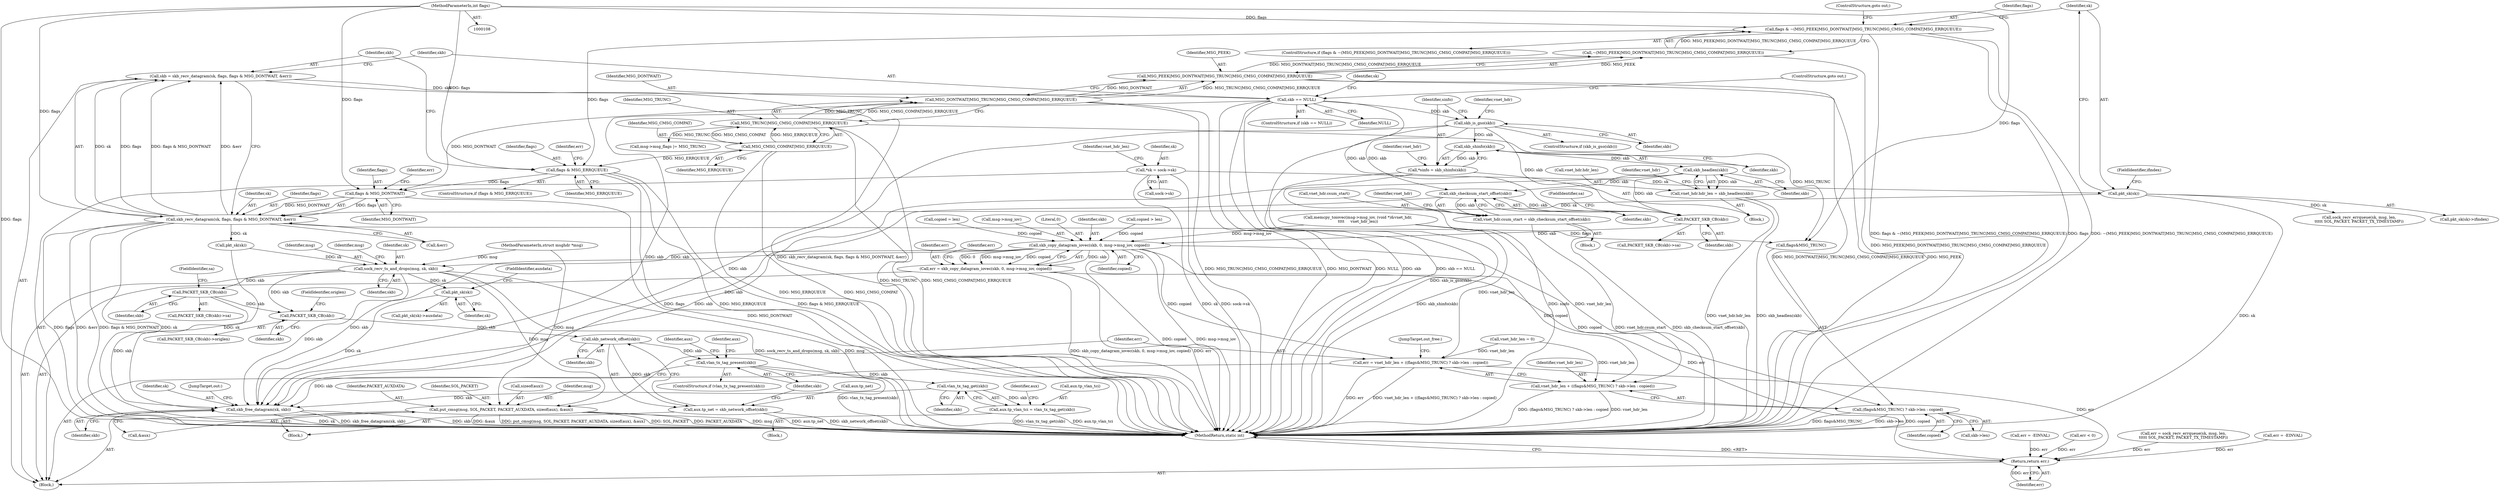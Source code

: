 digraph "0_linux_f3d3342602f8bcbf37d7c46641cb9bca7618eb1c_26@pointer" {
"1000182" [label="(Call,skb == NULL)"];
"1000171" [label="(Call,skb = skb_recv_datagram(sk, flags, flags & MSG_DONTWAIT, &err))"];
"1000173" [label="(Call,skb_recv_datagram(sk, flags, flags & MSG_DONTWAIT, &err))"];
"1000150" [label="(Call,pkt_sk(sk))"];
"1000116" [label="(Call,*sk = sock->sk)"];
"1000176" [label="(Call,flags & MSG_DONTWAIT)"];
"1000158" [label="(Call,flags & MSG_ERRQUEUE)"];
"1000134" [label="(Call,flags & ~(MSG_PEEK|MSG_DONTWAIT|MSG_TRUNC|MSG_CMSG_COMPAT|MSG_ERRQUEUE))"];
"1000113" [label="(MethodParameterIn,int flags)"];
"1000136" [label="(Call,~(MSG_PEEK|MSG_DONTWAIT|MSG_TRUNC|MSG_CMSG_COMPAT|MSG_ERRQUEUE))"];
"1000137" [label="(Call,MSG_PEEK|MSG_DONTWAIT|MSG_TRUNC|MSG_CMSG_COMPAT|MSG_ERRQUEUE)"];
"1000139" [label="(Call,MSG_DONTWAIT|MSG_TRUNC|MSG_CMSG_COMPAT|MSG_ERRQUEUE)"];
"1000141" [label="(Call,MSG_TRUNC|MSG_CMSG_COMPAT|MSG_ERRQUEUE)"];
"1000143" [label="(Call,MSG_CMSG_COMPAT|MSG_ERRQUEUE)"];
"1000212" [label="(Call,skb_is_gso(skb))"];
"1000218" [label="(Call,skb_shinfo(skb))"];
"1000216" [label="(Call,*sinfo = skb_shinfo(skb))"];
"1000224" [label="(Call,skb_headlen(skb))"];
"1000220" [label="(Call,vnet_hdr.hdr_len = skb_headlen(skb))"];
"1000311" [label="(Call,skb_checksum_start_offset(skb))"];
"1000307" [label="(Call,vnet_hdr.csum_start = skb_checksum_start_offset(skb))"];
"1000354" [label="(Call,PACKET_SKB_CB(skb))"];
"1000391" [label="(Call,skb_copy_datagram_iovec(skb, 0, msg->msg_iov, copied))"];
"1000389" [label="(Call,err = skb_copy_datagram_iovec(skb, 0, msg->msg_iov, copied))"];
"1000522" [label="(Return,return err;)"];
"1000401" [label="(Call,sock_recv_ts_and_drops(msg, sk, skb))"];
"1000415" [label="(Call,PACKET_SKB_CB(skb))"];
"1000449" [label="(Call,PACKET_SKB_CB(skb))"];
"1000468" [label="(Call,skb_network_offset(skb))"];
"1000464" [label="(Call,aux.tp_net = skb_network_offset(skb))"];
"1000471" [label="(Call,vlan_tx_tag_present(skb))"];
"1000478" [label="(Call,vlan_tx_tag_get(skb))"];
"1000474" [label="(Call,aux.tp_vlan_tci = vlan_tx_tag_get(skb))"];
"1000518" [label="(Call,skb_free_datagram(sk, skb))"];
"1000423" [label="(Call,pkt_sk(sk))"];
"1000497" [label="(Call,put_cmsg(msg, SOL_PACKET, PACKET_AUXDATA, sizeof(aux), &aux))"];
"1000505" [label="(Call,err = vnet_hdr_len + ((flags&MSG_TRUNC) ? skb->len : copied))"];
"1000507" [label="(Call,vnet_hdr_len + ((flags&MSG_TRUNC) ? skb->len : copied))"];
"1000509" [label="(Call,(flags&MSG_TRUNC) ? skb->len : copied)"];
"1000404" [label="(Identifier,skb)"];
"1000381" [label="(Call,copied = len)"];
"1000175" [label="(Identifier,flags)"];
"1000465" [label="(Call,aux.tp_net)"];
"1000354" [label="(Call,PACKET_SKB_CB(skb))"];
"1000195" [label="(Call,err = -EINVAL)"];
"1000228" [label="(Identifier,vnet_hdr)"];
"1000180" [label="(Identifier,err)"];
"1000449" [label="(Call,PACKET_SKB_CB(skb))"];
"1000500" [label="(Identifier,PACKET_AUXDATA)"];
"1000142" [label="(Identifier,MSG_TRUNC)"];
"1000468" [label="(Call,skb_network_offset(skb))"];
"1000140" [label="(Identifier,MSG_DONTWAIT)"];
"1000472" [label="(Identifier,skb)"];
"1000177" [label="(Identifier,flags)"];
"1000497" [label="(Call,put_cmsg(msg, SOL_PACKET, PACKET_AUXDATA, sizeof(aux), &aux))"];
"1000150" [label="(Call,pkt_sk(sk))"];
"1000478" [label="(Call,vlan_tx_tag_get(skb))"];
"1000422" [label="(Call,pkt_sk(sk)->auxdata)"];
"1000216" [label="(Call,*sinfo = skb_shinfo(skb))"];
"1000111" [label="(MethodParameterIn,struct msghdr *msg)"];
"1000471" [label="(Call,vlan_tx_tag_present(skb))"];
"1000513" [label="(Call,skb->len)"];
"1000394" [label="(Call,msg->msg_iov)"];
"1000145" [label="(Identifier,MSG_ERRQUEUE)"];
"1000189" [label="(Identifier,sk)"];
"1000345" [label="(Call,err < 0)"];
"1000212" [label="(Call,skb_is_gso(skb))"];
"1000393" [label="(Literal,0)"];
"1000217" [label="(Identifier,sinfo)"];
"1000392" [label="(Identifier,skb)"];
"1000114" [label="(Block,)"];
"1000181" [label="(ControlStructure,if (skb == NULL))"];
"1000335" [label="(Call,memcpy_toiovec(msg->msg_iov, (void *)&vnet_hdr,\n\t\t\t\t     vnet_hdr_len))"];
"1000519" [label="(Identifier,sk)"];
"1000182" [label="(Call,skb == NULL)"];
"1000213" [label="(Identifier,skb)"];
"1000424" [label="(Identifier,sk)"];
"1000391" [label="(Call,skb_copy_datagram_iovec(skb, 0, msg->msg_iov, copied))"];
"1000141" [label="(Call,MSG_TRUNC|MSG_CMSG_COMPAT|MSG_ERRQUEUE)"];
"1000162" [label="(Call,err = sock_recv_errqueue(sk, msg, len,\n\t\t\t\t\t SOL_PACKET, PACKET_TX_TIMESTAMP))"];
"1000510" [label="(Call,flags&MSG_TRUNC)"];
"1000183" [label="(Identifier,skb)"];
"1000516" [label="(Identifier,copied)"];
"1000417" [label="(FieldIdentifier,sa)"];
"1000163" [label="(Identifier,err)"];
"1000118" [label="(Call,sock->sk)"];
"1000312" [label="(Identifier,skb)"];
"1000135" [label="(Identifier,flags)"];
"1000176" [label="(Call,flags & MSG_DONTWAIT)"];
"1000129" [label="(Call,err = -EINVAL)"];
"1000520" [label="(Identifier,skb)"];
"1000219" [label="(Identifier,skb)"];
"1000469" [label="(Identifier,skb)"];
"1000185" [label="(ControlStructure,goto out;)"];
"1000222" [label="(Identifier,vnet_hdr)"];
"1000415" [label="(Call,PACKET_SKB_CB(skb))"];
"1000475" [label="(Call,aux.tp_vlan_tci)"];
"1000134" [label="(Call,flags & ~(MSG_PEEK|MSG_DONTWAIT|MSG_TRUNC|MSG_CMSG_COMPAT|MSG_ERRQUEUE))"];
"1000220" [label="(Call,vnet_hdr.hdr_len = skb_headlen(skb))"];
"1000470" [label="(ControlStructure,if (vlan_tx_tag_present(skb)))"];
"1000450" [label="(Identifier,skb)"];
"1000473" [label="(Block,)"];
"1000152" [label="(FieldIdentifier,ifindex)"];
"1000489" [label="(Identifier,aux)"];
"1000126" [label="(Call,vnet_hdr_len = 0)"];
"1000158" [label="(Call,flags & MSG_ERRQUEUE)"];
"1000116" [label="(Call,*sk = sock->sk)"];
"1000214" [label="(Block,)"];
"1000137" [label="(Call,MSG_PEEK|MSG_DONTWAIT|MSG_TRUNC|MSG_CMSG_COMPAT|MSG_ERRQUEUE)"];
"1000474" [label="(Call,aux.tp_vlan_tci = vlan_tx_tag_get(skb))"];
"1000171" [label="(Call,skb = skb_recv_datagram(sk, flags, flags & MSG_DONTWAIT, &err))"];
"1000188" [label="(Call,pkt_sk(sk))"];
"1000143" [label="(Call,MSG_CMSG_COMPAT|MSG_ERRQUEUE)"];
"1000507" [label="(Call,vnet_hdr_len + ((flags&MSG_TRUNC) ? skb->len : copied))"];
"1000499" [label="(Identifier,SOL_PACKET)"];
"1000501" [label="(Call,sizeof(aux))"];
"1000416" [label="(Identifier,skb)"];
"1000503" [label="(Call,&aux)"];
"1000426" [label="(Block,)"];
"1000117" [label="(Identifier,sk)"];
"1000138" [label="(Identifier,MSG_PEEK)"];
"1000315" [label="(Identifier,vnet_hdr)"];
"1000353" [label="(Call,PACKET_SKB_CB(skb)->sa)"];
"1000173" [label="(Call,skb_recv_datagram(sk, flags, flags & MSG_DONTWAIT, &err))"];
"1000308" [label="(Call,vnet_hdr.csum_start)"];
"1000464" [label="(Call,aux.tp_net = skb_network_offset(skb))"];
"1000113" [label="(MethodParameterIn,int flags)"];
"1000151" [label="(Identifier,sk)"];
"1000164" [label="(Call,sock_recv_errqueue(sk, msg, len,\n\t\t\t\t\t SOL_PACKET, PACKET_TX_TIMESTAMP))"];
"1000311" [label="(Call,skb_checksum_start_offset(skb))"];
"1000397" [label="(Identifier,copied)"];
"1000356" [label="(FieldIdentifier,sa)"];
"1000522" [label="(Return,return err;)"];
"1000498" [label="(Identifier,msg)"];
"1000211" [label="(ControlStructure,if (skb_is_gso(skb)))"];
"1000425" [label="(FieldIdentifier,auxdata)"];
"1000149" [label="(Call,pkt_sk(sk)->ifindex)"];
"1000407" [label="(Identifier,msg)"];
"1000479" [label="(Identifier,skb)"];
"1000414" [label="(Call,PACKET_SKB_CB(skb)->sa)"];
"1000225" [label="(Identifier,skb)"];
"1000509" [label="(Call,(flags&MSG_TRUNC) ? skb->len : copied)"];
"1000127" [label="(Identifier,vnet_hdr_len)"];
"1000307" [label="(Call,vnet_hdr.csum_start = skb_checksum_start_offset(skb))"];
"1000390" [label="(Identifier,err)"];
"1000403" [label="(Identifier,sk)"];
"1000146" [label="(ControlStructure,goto out;)"];
"1000451" [label="(FieldIdentifier,origlen)"];
"1000506" [label="(Identifier,err)"];
"1000476" [label="(Identifier,aux)"];
"1000399" [label="(Identifier,err)"];
"1000144" [label="(Identifier,MSG_CMSG_COMPAT)"];
"1000384" [label="(Call,msg->msg_flags |= MSG_TRUNC)"];
"1000157" [label="(ControlStructure,if (flags & MSG_ERRQUEUE))"];
"1000136" [label="(Call,~(MSG_PEEK|MSG_DONTWAIT|MSG_TRUNC|MSG_CMSG_COMPAT|MSG_ERRQUEUE))"];
"1000301" [label="(Block,)"];
"1000508" [label="(Identifier,vnet_hdr_len)"];
"1000160" [label="(Identifier,MSG_ERRQUEUE)"];
"1000174" [label="(Identifier,sk)"];
"1000355" [label="(Identifier,skb)"];
"1000517" [label="(JumpTarget,out_free:)"];
"1000377" [label="(Call,copied > len)"];
"1000133" [label="(ControlStructure,if (flags & ~(MSG_PEEK|MSG_DONTWAIT|MSG_TRUNC|MSG_CMSG_COMPAT|MSG_ERRQUEUE)))"];
"1000221" [label="(Call,vnet_hdr.hdr_len)"];
"1000401" [label="(Call,sock_recv_ts_and_drops(msg, sk, skb))"];
"1000184" [label="(Identifier,NULL)"];
"1000523" [label="(Identifier,err)"];
"1000448" [label="(Call,PACKET_SKB_CB(skb)->origlen)"];
"1000423" [label="(Call,pkt_sk(sk))"];
"1000292" [label="(Identifier,vnet_hdr)"];
"1000178" [label="(Identifier,MSG_DONTWAIT)"];
"1000139" [label="(Call,MSG_DONTWAIT|MSG_TRUNC|MSG_CMSG_COMPAT|MSG_ERRQUEUE)"];
"1000524" [label="(MethodReturn,static int)"];
"1000521" [label="(JumpTarget,out:)"];
"1000224" [label="(Call,skb_headlen(skb))"];
"1000482" [label="(Identifier,aux)"];
"1000505" [label="(Call,err = vnet_hdr_len + ((flags&MSG_TRUNC) ? skb->len : copied))"];
"1000159" [label="(Identifier,flags)"];
"1000389" [label="(Call,err = skb_copy_datagram_iovec(skb, 0, msg->msg_iov, copied))"];
"1000402" [label="(Identifier,msg)"];
"1000218" [label="(Call,skb_shinfo(skb))"];
"1000179" [label="(Call,&err)"];
"1000172" [label="(Identifier,skb)"];
"1000518" [label="(Call,skb_free_datagram(sk, skb))"];
"1000182" -> "1000181"  [label="AST: "];
"1000182" -> "1000184"  [label="CFG: "];
"1000183" -> "1000182"  [label="AST: "];
"1000184" -> "1000182"  [label="AST: "];
"1000185" -> "1000182"  [label="CFG: "];
"1000189" -> "1000182"  [label="CFG: "];
"1000182" -> "1000524"  [label="DDG: skb == NULL"];
"1000182" -> "1000524"  [label="DDG: NULL"];
"1000182" -> "1000524"  [label="DDG: skb"];
"1000171" -> "1000182"  [label="DDG: skb"];
"1000182" -> "1000212"  [label="DDG: skb"];
"1000182" -> "1000354"  [label="DDG: skb"];
"1000182" -> "1000518"  [label="DDG: skb"];
"1000171" -> "1000114"  [label="AST: "];
"1000171" -> "1000173"  [label="CFG: "];
"1000172" -> "1000171"  [label="AST: "];
"1000173" -> "1000171"  [label="AST: "];
"1000183" -> "1000171"  [label="CFG: "];
"1000171" -> "1000524"  [label="DDG: skb_recv_datagram(sk, flags, flags & MSG_DONTWAIT, &err)"];
"1000173" -> "1000171"  [label="DDG: sk"];
"1000173" -> "1000171"  [label="DDG: flags"];
"1000173" -> "1000171"  [label="DDG: flags & MSG_DONTWAIT"];
"1000173" -> "1000171"  [label="DDG: &err"];
"1000173" -> "1000179"  [label="CFG: "];
"1000174" -> "1000173"  [label="AST: "];
"1000175" -> "1000173"  [label="AST: "];
"1000176" -> "1000173"  [label="AST: "];
"1000179" -> "1000173"  [label="AST: "];
"1000173" -> "1000524"  [label="DDG: &err"];
"1000173" -> "1000524"  [label="DDG: flags & MSG_DONTWAIT"];
"1000173" -> "1000524"  [label="DDG: sk"];
"1000173" -> "1000524"  [label="DDG: flags"];
"1000150" -> "1000173"  [label="DDG: sk"];
"1000176" -> "1000173"  [label="DDG: flags"];
"1000176" -> "1000173"  [label="DDG: MSG_DONTWAIT"];
"1000113" -> "1000173"  [label="DDG: flags"];
"1000173" -> "1000188"  [label="DDG: sk"];
"1000173" -> "1000510"  [label="DDG: flags"];
"1000150" -> "1000149"  [label="AST: "];
"1000150" -> "1000151"  [label="CFG: "];
"1000151" -> "1000150"  [label="AST: "];
"1000152" -> "1000150"  [label="CFG: "];
"1000150" -> "1000524"  [label="DDG: sk"];
"1000116" -> "1000150"  [label="DDG: sk"];
"1000150" -> "1000164"  [label="DDG: sk"];
"1000116" -> "1000114"  [label="AST: "];
"1000116" -> "1000118"  [label="CFG: "];
"1000117" -> "1000116"  [label="AST: "];
"1000118" -> "1000116"  [label="AST: "];
"1000127" -> "1000116"  [label="CFG: "];
"1000116" -> "1000524"  [label="DDG: sk"];
"1000116" -> "1000524"  [label="DDG: sock->sk"];
"1000176" -> "1000178"  [label="CFG: "];
"1000177" -> "1000176"  [label="AST: "];
"1000178" -> "1000176"  [label="AST: "];
"1000180" -> "1000176"  [label="CFG: "];
"1000176" -> "1000524"  [label="DDG: MSG_DONTWAIT"];
"1000158" -> "1000176"  [label="DDG: flags"];
"1000113" -> "1000176"  [label="DDG: flags"];
"1000139" -> "1000176"  [label="DDG: MSG_DONTWAIT"];
"1000158" -> "1000157"  [label="AST: "];
"1000158" -> "1000160"  [label="CFG: "];
"1000159" -> "1000158"  [label="AST: "];
"1000160" -> "1000158"  [label="AST: "];
"1000163" -> "1000158"  [label="CFG: "];
"1000172" -> "1000158"  [label="CFG: "];
"1000158" -> "1000524"  [label="DDG: flags"];
"1000158" -> "1000524"  [label="DDG: MSG_ERRQUEUE"];
"1000158" -> "1000524"  [label="DDG: flags & MSG_ERRQUEUE"];
"1000134" -> "1000158"  [label="DDG: flags"];
"1000113" -> "1000158"  [label="DDG: flags"];
"1000143" -> "1000158"  [label="DDG: MSG_ERRQUEUE"];
"1000134" -> "1000133"  [label="AST: "];
"1000134" -> "1000136"  [label="CFG: "];
"1000135" -> "1000134"  [label="AST: "];
"1000136" -> "1000134"  [label="AST: "];
"1000146" -> "1000134"  [label="CFG: "];
"1000151" -> "1000134"  [label="CFG: "];
"1000134" -> "1000524"  [label="DDG: flags & ~(MSG_PEEK|MSG_DONTWAIT|MSG_TRUNC|MSG_CMSG_COMPAT|MSG_ERRQUEUE)"];
"1000134" -> "1000524"  [label="DDG: flags"];
"1000134" -> "1000524"  [label="DDG: ~(MSG_PEEK|MSG_DONTWAIT|MSG_TRUNC|MSG_CMSG_COMPAT|MSG_ERRQUEUE)"];
"1000113" -> "1000134"  [label="DDG: flags"];
"1000136" -> "1000134"  [label="DDG: MSG_PEEK|MSG_DONTWAIT|MSG_TRUNC|MSG_CMSG_COMPAT|MSG_ERRQUEUE"];
"1000113" -> "1000108"  [label="AST: "];
"1000113" -> "1000524"  [label="DDG: flags"];
"1000113" -> "1000510"  [label="DDG: flags"];
"1000136" -> "1000137"  [label="CFG: "];
"1000137" -> "1000136"  [label="AST: "];
"1000136" -> "1000524"  [label="DDG: MSG_PEEK|MSG_DONTWAIT|MSG_TRUNC|MSG_CMSG_COMPAT|MSG_ERRQUEUE"];
"1000137" -> "1000136"  [label="DDG: MSG_PEEK"];
"1000137" -> "1000136"  [label="DDG: MSG_DONTWAIT|MSG_TRUNC|MSG_CMSG_COMPAT|MSG_ERRQUEUE"];
"1000137" -> "1000139"  [label="CFG: "];
"1000138" -> "1000137"  [label="AST: "];
"1000139" -> "1000137"  [label="AST: "];
"1000137" -> "1000524"  [label="DDG: MSG_DONTWAIT|MSG_TRUNC|MSG_CMSG_COMPAT|MSG_ERRQUEUE"];
"1000137" -> "1000524"  [label="DDG: MSG_PEEK"];
"1000139" -> "1000137"  [label="DDG: MSG_DONTWAIT"];
"1000139" -> "1000137"  [label="DDG: MSG_TRUNC|MSG_CMSG_COMPAT|MSG_ERRQUEUE"];
"1000139" -> "1000141"  [label="CFG: "];
"1000140" -> "1000139"  [label="AST: "];
"1000141" -> "1000139"  [label="AST: "];
"1000139" -> "1000524"  [label="DDG: MSG_TRUNC|MSG_CMSG_COMPAT|MSG_ERRQUEUE"];
"1000139" -> "1000524"  [label="DDG: MSG_DONTWAIT"];
"1000141" -> "1000139"  [label="DDG: MSG_TRUNC"];
"1000141" -> "1000139"  [label="DDG: MSG_CMSG_COMPAT|MSG_ERRQUEUE"];
"1000141" -> "1000143"  [label="CFG: "];
"1000142" -> "1000141"  [label="AST: "];
"1000143" -> "1000141"  [label="AST: "];
"1000141" -> "1000524"  [label="DDG: MSG_TRUNC"];
"1000141" -> "1000524"  [label="DDG: MSG_CMSG_COMPAT|MSG_ERRQUEUE"];
"1000143" -> "1000141"  [label="DDG: MSG_CMSG_COMPAT"];
"1000143" -> "1000141"  [label="DDG: MSG_ERRQUEUE"];
"1000141" -> "1000384"  [label="DDG: MSG_TRUNC"];
"1000141" -> "1000510"  [label="DDG: MSG_TRUNC"];
"1000143" -> "1000145"  [label="CFG: "];
"1000144" -> "1000143"  [label="AST: "];
"1000145" -> "1000143"  [label="AST: "];
"1000143" -> "1000524"  [label="DDG: MSG_CMSG_COMPAT"];
"1000143" -> "1000524"  [label="DDG: MSG_ERRQUEUE"];
"1000212" -> "1000211"  [label="AST: "];
"1000212" -> "1000213"  [label="CFG: "];
"1000213" -> "1000212"  [label="AST: "];
"1000217" -> "1000212"  [label="CFG: "];
"1000292" -> "1000212"  [label="CFG: "];
"1000212" -> "1000524"  [label="DDG: skb_is_gso(skb)"];
"1000212" -> "1000218"  [label="DDG: skb"];
"1000212" -> "1000311"  [label="DDG: skb"];
"1000212" -> "1000354"  [label="DDG: skb"];
"1000212" -> "1000518"  [label="DDG: skb"];
"1000218" -> "1000216"  [label="AST: "];
"1000218" -> "1000219"  [label="CFG: "];
"1000219" -> "1000218"  [label="AST: "];
"1000216" -> "1000218"  [label="CFG: "];
"1000218" -> "1000216"  [label="DDG: skb"];
"1000218" -> "1000224"  [label="DDG: skb"];
"1000216" -> "1000214"  [label="AST: "];
"1000217" -> "1000216"  [label="AST: "];
"1000222" -> "1000216"  [label="CFG: "];
"1000216" -> "1000524"  [label="DDG: sinfo"];
"1000216" -> "1000524"  [label="DDG: skb_shinfo(skb)"];
"1000224" -> "1000220"  [label="AST: "];
"1000224" -> "1000225"  [label="CFG: "];
"1000225" -> "1000224"  [label="AST: "];
"1000220" -> "1000224"  [label="CFG: "];
"1000224" -> "1000220"  [label="DDG: skb"];
"1000224" -> "1000311"  [label="DDG: skb"];
"1000224" -> "1000354"  [label="DDG: skb"];
"1000224" -> "1000518"  [label="DDG: skb"];
"1000220" -> "1000214"  [label="AST: "];
"1000221" -> "1000220"  [label="AST: "];
"1000228" -> "1000220"  [label="CFG: "];
"1000220" -> "1000524"  [label="DDG: vnet_hdr.hdr_len"];
"1000220" -> "1000524"  [label="DDG: skb_headlen(skb)"];
"1000311" -> "1000307"  [label="AST: "];
"1000311" -> "1000312"  [label="CFG: "];
"1000312" -> "1000311"  [label="AST: "];
"1000307" -> "1000311"  [label="CFG: "];
"1000311" -> "1000307"  [label="DDG: skb"];
"1000311" -> "1000354"  [label="DDG: skb"];
"1000311" -> "1000518"  [label="DDG: skb"];
"1000307" -> "1000301"  [label="AST: "];
"1000308" -> "1000307"  [label="AST: "];
"1000315" -> "1000307"  [label="CFG: "];
"1000307" -> "1000524"  [label="DDG: skb_checksum_start_offset(skb)"];
"1000307" -> "1000524"  [label="DDG: vnet_hdr.csum_start"];
"1000354" -> "1000353"  [label="AST: "];
"1000354" -> "1000355"  [label="CFG: "];
"1000355" -> "1000354"  [label="AST: "];
"1000356" -> "1000354"  [label="CFG: "];
"1000354" -> "1000391"  [label="DDG: skb"];
"1000391" -> "1000389"  [label="AST: "];
"1000391" -> "1000397"  [label="CFG: "];
"1000392" -> "1000391"  [label="AST: "];
"1000393" -> "1000391"  [label="AST: "];
"1000394" -> "1000391"  [label="AST: "];
"1000397" -> "1000391"  [label="AST: "];
"1000389" -> "1000391"  [label="CFG: "];
"1000391" -> "1000524"  [label="DDG: copied"];
"1000391" -> "1000524"  [label="DDG: msg->msg_iov"];
"1000391" -> "1000389"  [label="DDG: skb"];
"1000391" -> "1000389"  [label="DDG: 0"];
"1000391" -> "1000389"  [label="DDG: msg->msg_iov"];
"1000391" -> "1000389"  [label="DDG: copied"];
"1000335" -> "1000391"  [label="DDG: msg->msg_iov"];
"1000377" -> "1000391"  [label="DDG: copied"];
"1000381" -> "1000391"  [label="DDG: copied"];
"1000391" -> "1000401"  [label="DDG: skb"];
"1000391" -> "1000505"  [label="DDG: copied"];
"1000391" -> "1000507"  [label="DDG: copied"];
"1000391" -> "1000509"  [label="DDG: copied"];
"1000391" -> "1000518"  [label="DDG: skb"];
"1000389" -> "1000114"  [label="AST: "];
"1000390" -> "1000389"  [label="AST: "];
"1000399" -> "1000389"  [label="CFG: "];
"1000389" -> "1000524"  [label="DDG: err"];
"1000389" -> "1000524"  [label="DDG: skb_copy_datagram_iovec(skb, 0, msg->msg_iov, copied)"];
"1000389" -> "1000522"  [label="DDG: err"];
"1000522" -> "1000114"  [label="AST: "];
"1000522" -> "1000523"  [label="CFG: "];
"1000523" -> "1000522"  [label="AST: "];
"1000524" -> "1000522"  [label="CFG: "];
"1000522" -> "1000524"  [label="DDG: <RET>"];
"1000523" -> "1000522"  [label="DDG: err"];
"1000129" -> "1000522"  [label="DDG: err"];
"1000505" -> "1000522"  [label="DDG: err"];
"1000345" -> "1000522"  [label="DDG: err"];
"1000162" -> "1000522"  [label="DDG: err"];
"1000195" -> "1000522"  [label="DDG: err"];
"1000401" -> "1000114"  [label="AST: "];
"1000401" -> "1000404"  [label="CFG: "];
"1000402" -> "1000401"  [label="AST: "];
"1000403" -> "1000401"  [label="AST: "];
"1000404" -> "1000401"  [label="AST: "];
"1000407" -> "1000401"  [label="CFG: "];
"1000401" -> "1000524"  [label="DDG: sock_recv_ts_and_drops(msg, sk, skb)"];
"1000401" -> "1000524"  [label="DDG: msg"];
"1000111" -> "1000401"  [label="DDG: msg"];
"1000188" -> "1000401"  [label="DDG: sk"];
"1000401" -> "1000415"  [label="DDG: skb"];
"1000401" -> "1000423"  [label="DDG: sk"];
"1000401" -> "1000449"  [label="DDG: skb"];
"1000401" -> "1000497"  [label="DDG: msg"];
"1000401" -> "1000518"  [label="DDG: skb"];
"1000415" -> "1000414"  [label="AST: "];
"1000415" -> "1000416"  [label="CFG: "];
"1000416" -> "1000415"  [label="AST: "];
"1000417" -> "1000415"  [label="CFG: "];
"1000415" -> "1000449"  [label="DDG: skb"];
"1000415" -> "1000518"  [label="DDG: skb"];
"1000449" -> "1000448"  [label="AST: "];
"1000449" -> "1000450"  [label="CFG: "];
"1000450" -> "1000449"  [label="AST: "];
"1000451" -> "1000449"  [label="CFG: "];
"1000449" -> "1000468"  [label="DDG: skb"];
"1000468" -> "1000464"  [label="AST: "];
"1000468" -> "1000469"  [label="CFG: "];
"1000469" -> "1000468"  [label="AST: "];
"1000464" -> "1000468"  [label="CFG: "];
"1000468" -> "1000464"  [label="DDG: skb"];
"1000468" -> "1000471"  [label="DDG: skb"];
"1000464" -> "1000426"  [label="AST: "];
"1000465" -> "1000464"  [label="AST: "];
"1000472" -> "1000464"  [label="CFG: "];
"1000464" -> "1000524"  [label="DDG: aux.tp_net"];
"1000464" -> "1000524"  [label="DDG: skb_network_offset(skb)"];
"1000471" -> "1000470"  [label="AST: "];
"1000471" -> "1000472"  [label="CFG: "];
"1000472" -> "1000471"  [label="AST: "];
"1000476" -> "1000471"  [label="CFG: "];
"1000489" -> "1000471"  [label="CFG: "];
"1000471" -> "1000524"  [label="DDG: vlan_tx_tag_present(skb)"];
"1000471" -> "1000478"  [label="DDG: skb"];
"1000471" -> "1000518"  [label="DDG: skb"];
"1000478" -> "1000474"  [label="AST: "];
"1000478" -> "1000479"  [label="CFG: "];
"1000479" -> "1000478"  [label="AST: "];
"1000474" -> "1000478"  [label="CFG: "];
"1000478" -> "1000474"  [label="DDG: skb"];
"1000478" -> "1000518"  [label="DDG: skb"];
"1000474" -> "1000473"  [label="AST: "];
"1000475" -> "1000474"  [label="AST: "];
"1000482" -> "1000474"  [label="CFG: "];
"1000474" -> "1000524"  [label="DDG: aux.tp_vlan_tci"];
"1000474" -> "1000524"  [label="DDG: vlan_tx_tag_get(skb)"];
"1000518" -> "1000114"  [label="AST: "];
"1000518" -> "1000520"  [label="CFG: "];
"1000519" -> "1000518"  [label="AST: "];
"1000520" -> "1000518"  [label="AST: "];
"1000521" -> "1000518"  [label="CFG: "];
"1000518" -> "1000524"  [label="DDG: skb"];
"1000518" -> "1000524"  [label="DDG: sk"];
"1000518" -> "1000524"  [label="DDG: skb_free_datagram(sk, skb)"];
"1000188" -> "1000518"  [label="DDG: sk"];
"1000423" -> "1000518"  [label="DDG: sk"];
"1000423" -> "1000422"  [label="AST: "];
"1000423" -> "1000424"  [label="CFG: "];
"1000424" -> "1000423"  [label="AST: "];
"1000425" -> "1000423"  [label="CFG: "];
"1000497" -> "1000426"  [label="AST: "];
"1000497" -> "1000503"  [label="CFG: "];
"1000498" -> "1000497"  [label="AST: "];
"1000499" -> "1000497"  [label="AST: "];
"1000500" -> "1000497"  [label="AST: "];
"1000501" -> "1000497"  [label="AST: "];
"1000503" -> "1000497"  [label="AST: "];
"1000506" -> "1000497"  [label="CFG: "];
"1000497" -> "1000524"  [label="DDG: msg"];
"1000497" -> "1000524"  [label="DDG: &aux"];
"1000497" -> "1000524"  [label="DDG: put_cmsg(msg, SOL_PACKET, PACKET_AUXDATA, sizeof(aux), &aux)"];
"1000497" -> "1000524"  [label="DDG: SOL_PACKET"];
"1000497" -> "1000524"  [label="DDG: PACKET_AUXDATA"];
"1000111" -> "1000497"  [label="DDG: msg"];
"1000505" -> "1000114"  [label="AST: "];
"1000505" -> "1000507"  [label="CFG: "];
"1000506" -> "1000505"  [label="AST: "];
"1000507" -> "1000505"  [label="AST: "];
"1000517" -> "1000505"  [label="CFG: "];
"1000505" -> "1000524"  [label="DDG: err"];
"1000505" -> "1000524"  [label="DDG: vnet_hdr_len + ((flags&MSG_TRUNC) ? skb->len : copied)"];
"1000335" -> "1000505"  [label="DDG: vnet_hdr_len"];
"1000126" -> "1000505"  [label="DDG: vnet_hdr_len"];
"1000507" -> "1000509"  [label="CFG: "];
"1000508" -> "1000507"  [label="AST: "];
"1000509" -> "1000507"  [label="AST: "];
"1000507" -> "1000524"  [label="DDG: (flags&MSG_TRUNC) ? skb->len : copied"];
"1000507" -> "1000524"  [label="DDG: vnet_hdr_len"];
"1000335" -> "1000507"  [label="DDG: vnet_hdr_len"];
"1000126" -> "1000507"  [label="DDG: vnet_hdr_len"];
"1000509" -> "1000513"  [label="CFG: "];
"1000509" -> "1000516"  [label="CFG: "];
"1000510" -> "1000509"  [label="AST: "];
"1000513" -> "1000509"  [label="AST: "];
"1000516" -> "1000509"  [label="AST: "];
"1000509" -> "1000524"  [label="DDG: skb->len"];
"1000509" -> "1000524"  [label="DDG: copied"];
"1000509" -> "1000524"  [label="DDG: flags&MSG_TRUNC"];
}
